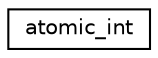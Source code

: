 digraph "Graphical Class Hierarchy"
{
 // LATEX_PDF_SIZE
  edge [fontname="Helvetica",fontsize="10",labelfontname="Helvetica",labelfontsize="10"];
  node [fontname="Helvetica",fontsize="10",shape=record];
  rankdir="LR";
  Node0 [label="atomic_int",height=0.2,width=0.4,color="black", fillcolor="white", style="filled",URL="$structatomic__int.html",tooltip="Type with the same alignment and size as atomic_int"];
}
